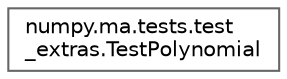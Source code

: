 digraph "Graphical Class Hierarchy"
{
 // LATEX_PDF_SIZE
  bgcolor="transparent";
  edge [fontname=Helvetica,fontsize=10,labelfontname=Helvetica,labelfontsize=10];
  node [fontname=Helvetica,fontsize=10,shape=box,height=0.2,width=0.4];
  rankdir="LR";
  Node0 [id="Node000000",label="numpy.ma.tests.test\l_extras.TestPolynomial",height=0.2,width=0.4,color="grey40", fillcolor="white", style="filled",URL="$d7/db5/classnumpy_1_1ma_1_1tests_1_1test__extras_1_1TestPolynomial.html",tooltip=" "];
}
